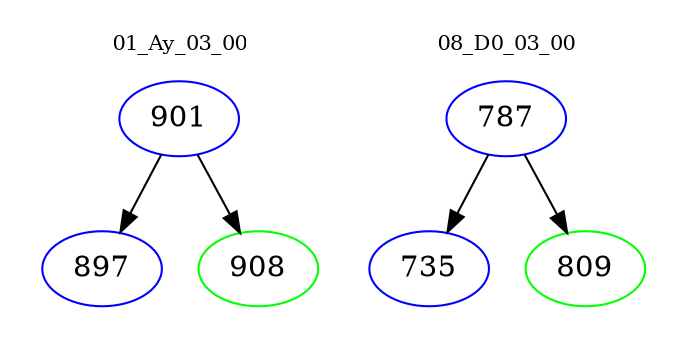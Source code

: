 digraph{
subgraph cluster_0 {
color = white
label = "01_Ay_03_00";
fontsize=10;
T0_901 [label="901", color="blue"]
T0_901 -> T0_897 [color="black"]
T0_897 [label="897", color="blue"]
T0_901 -> T0_908 [color="black"]
T0_908 [label="908", color="green"]
}
subgraph cluster_1 {
color = white
label = "08_D0_03_00";
fontsize=10;
T1_787 [label="787", color="blue"]
T1_787 -> T1_735 [color="black"]
T1_735 [label="735", color="blue"]
T1_787 -> T1_809 [color="black"]
T1_809 [label="809", color="green"]
}
}
